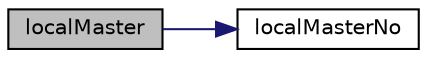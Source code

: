 digraph "localMaster"
{
 // LATEX_PDF_SIZE
  edge [fontname="Helvetica",fontsize="10",labelfontname="Helvetica",labelfontsize="10"];
  node [fontname="Helvetica",fontsize="10",shape=record];
  rankdir="LR";
  Node1 [label="localMaster",height=0.2,width=0.4,color="black", fillcolor="grey75", style="filled", fontcolor="black",tooltip=" "];
  Node1 -> Node2 [color="midnightblue",fontsize="10",style="solid",fontname="Helvetica"];
  Node2 [label="localMasterNo",height=0.2,width=0.4,color="black", fillcolor="white", style="filled",URL="$classpFlow_1_1localProcessors.html#a4e727f8b88b2711087267e709df19f88",tooltip=" "];
}
